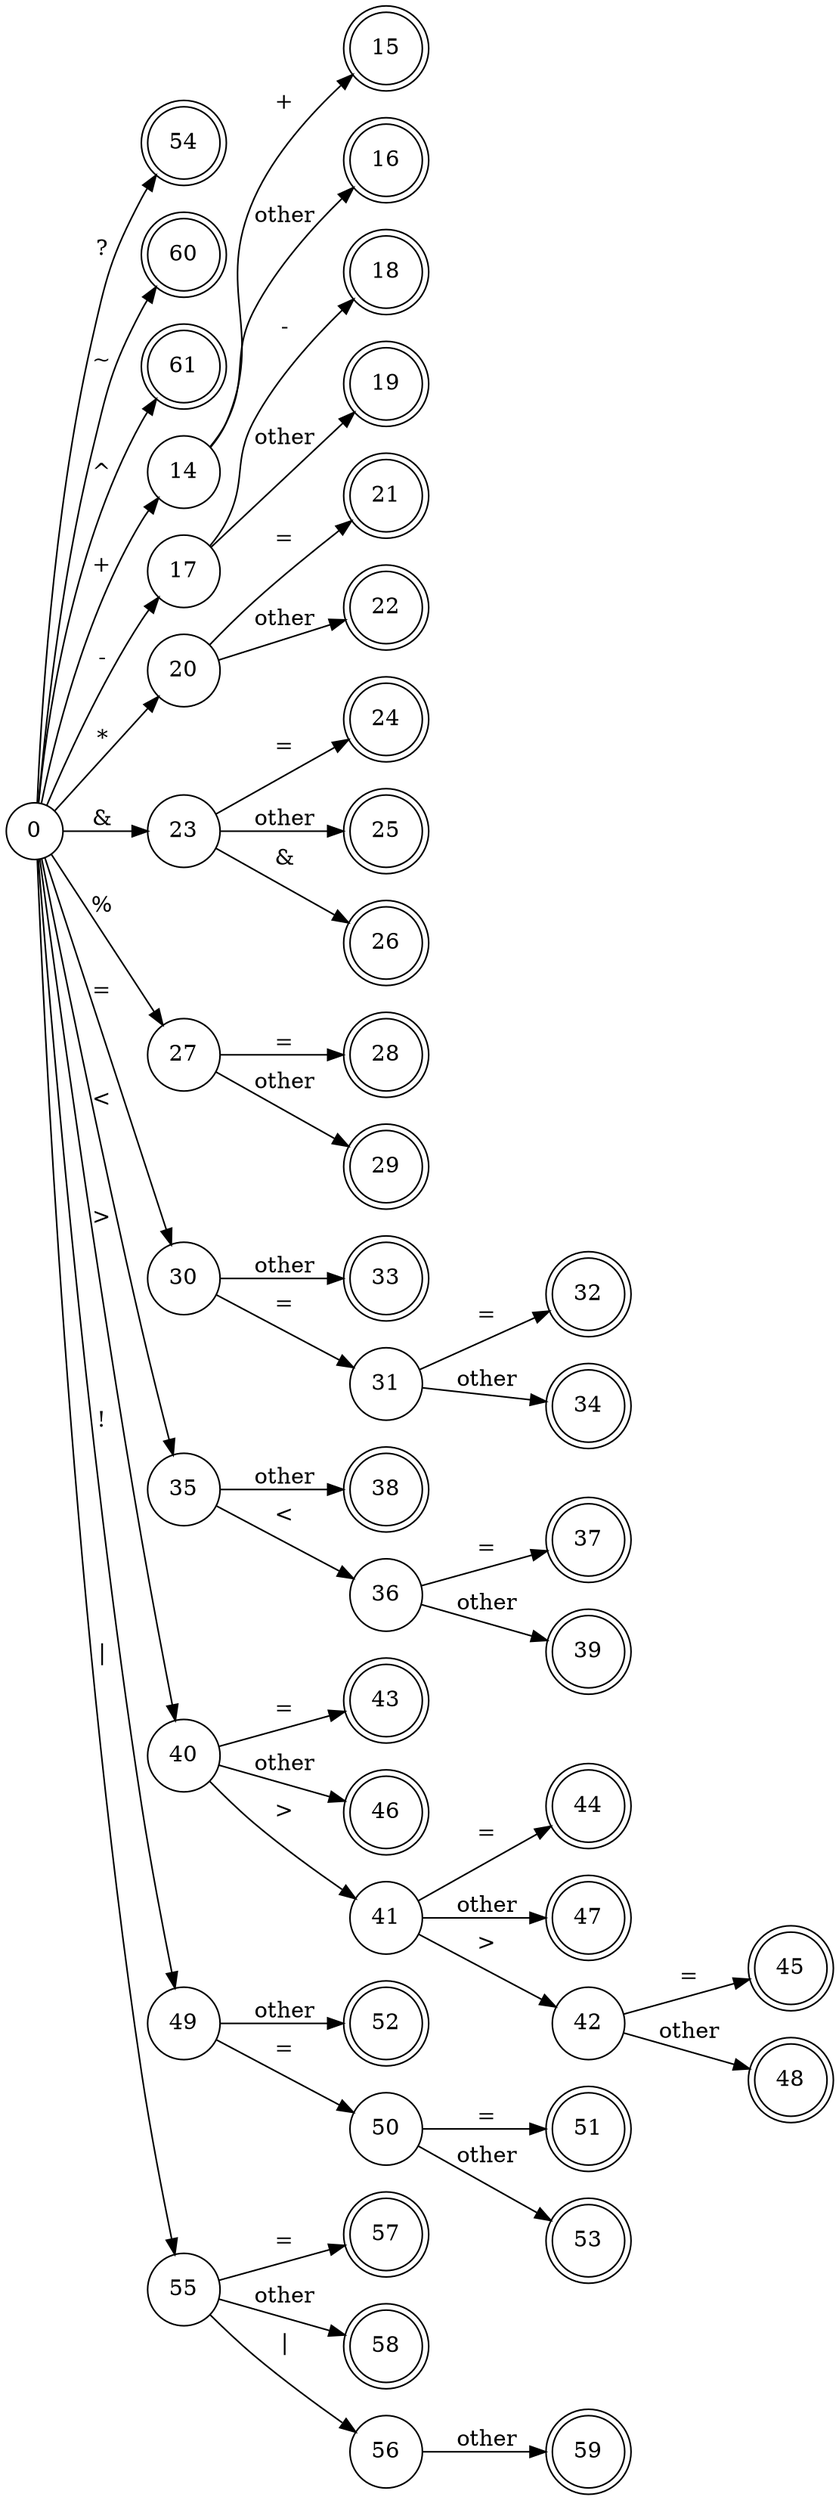 digraph G {
    rankdir=LR;
    node [shape = doublecircle]; 
    15 16 18 19 21 22 24 25 26 28 29 32 33 34 37 38 39 43 44 45 46 47 48 51 52 53 54 57 58 59 60 61
    node [shape = circle];
    0   ->  14  [label = "+"];
    14  ->  15  [label = "+"];
    14  ->  16  [label = "other"];

    0   ->  17  [label = "-"];
    17  ->  18  [label = "-"];
    17  ->  19  [label = "other"];

    0   ->  20  [label = "*"];
    20  ->  21  [label = "="];
    20  ->  22  [label = "other"];

    0   ->  23  [label = "&"];
    23  ->  24  [label = "="];
    23  ->  25  [label = "other"];
    23  ->  26  [label = "&"];

    0   ->  27  [label = "%"];
    27  ->  28  [label = "="];
    27  ->  29  [label = "other"];

    0   ->  30  [label = "="];
    30  ->  31  [label = "="];
    31  ->  32  [label = "="];
    30  ->  33  [label = "other"];
    31  ->  34  [label = "other"];

    0   ->  35  [label = "<"];
    35  ->  36  [label = "<"];
    36  ->  37  [label = "="];
    35  ->  38  [label = "other"];
    36  ->  39  [label = "other"];
    
    0   ->  40  [label = ">"];
    40  ->  41  [label = ">"];
    41  ->  42  [label = ">"];
    40  ->  43  [label = "="];
    41  ->  44  [label = "="];
    42  ->  45  [label = "="];
    40  ->  46  [label = "other"];
    41  ->  47  [label = "other"];
    42  ->  48  [label = "other"];

    0   ->  49  [label = "!"];
    49  ->  50  [label = "="];
    50  ->  51  [label = "="];
    49  ->  52  [label = "other"];
    50  ->  53  [label = "other"];

    0   ->  54  [label = "?"];

    0   ->  55  [label = "|"];
    55  ->  56  [label = "|"];
    55  ->  57  [label = "="];
    55  ->  58  [label = "other"];
    56  ->  59  [label = "other"];

    0   ->  60  [label = "~"];

    0   ->  61  [label = "^"];
}